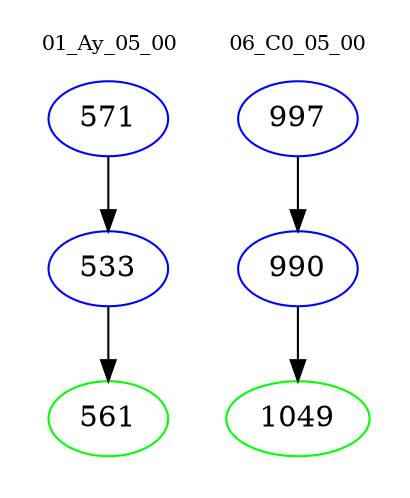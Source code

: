 digraph{
subgraph cluster_0 {
color = white
label = "01_Ay_05_00";
fontsize=10;
T0_571 [label="571", color="blue"]
T0_571 -> T0_533 [color="black"]
T0_533 [label="533", color="blue"]
T0_533 -> T0_561 [color="black"]
T0_561 [label="561", color="green"]
}
subgraph cluster_1 {
color = white
label = "06_C0_05_00";
fontsize=10;
T1_997 [label="997", color="blue"]
T1_997 -> T1_990 [color="black"]
T1_990 [label="990", color="blue"]
T1_990 -> T1_1049 [color="black"]
T1_1049 [label="1049", color="green"]
}
}
